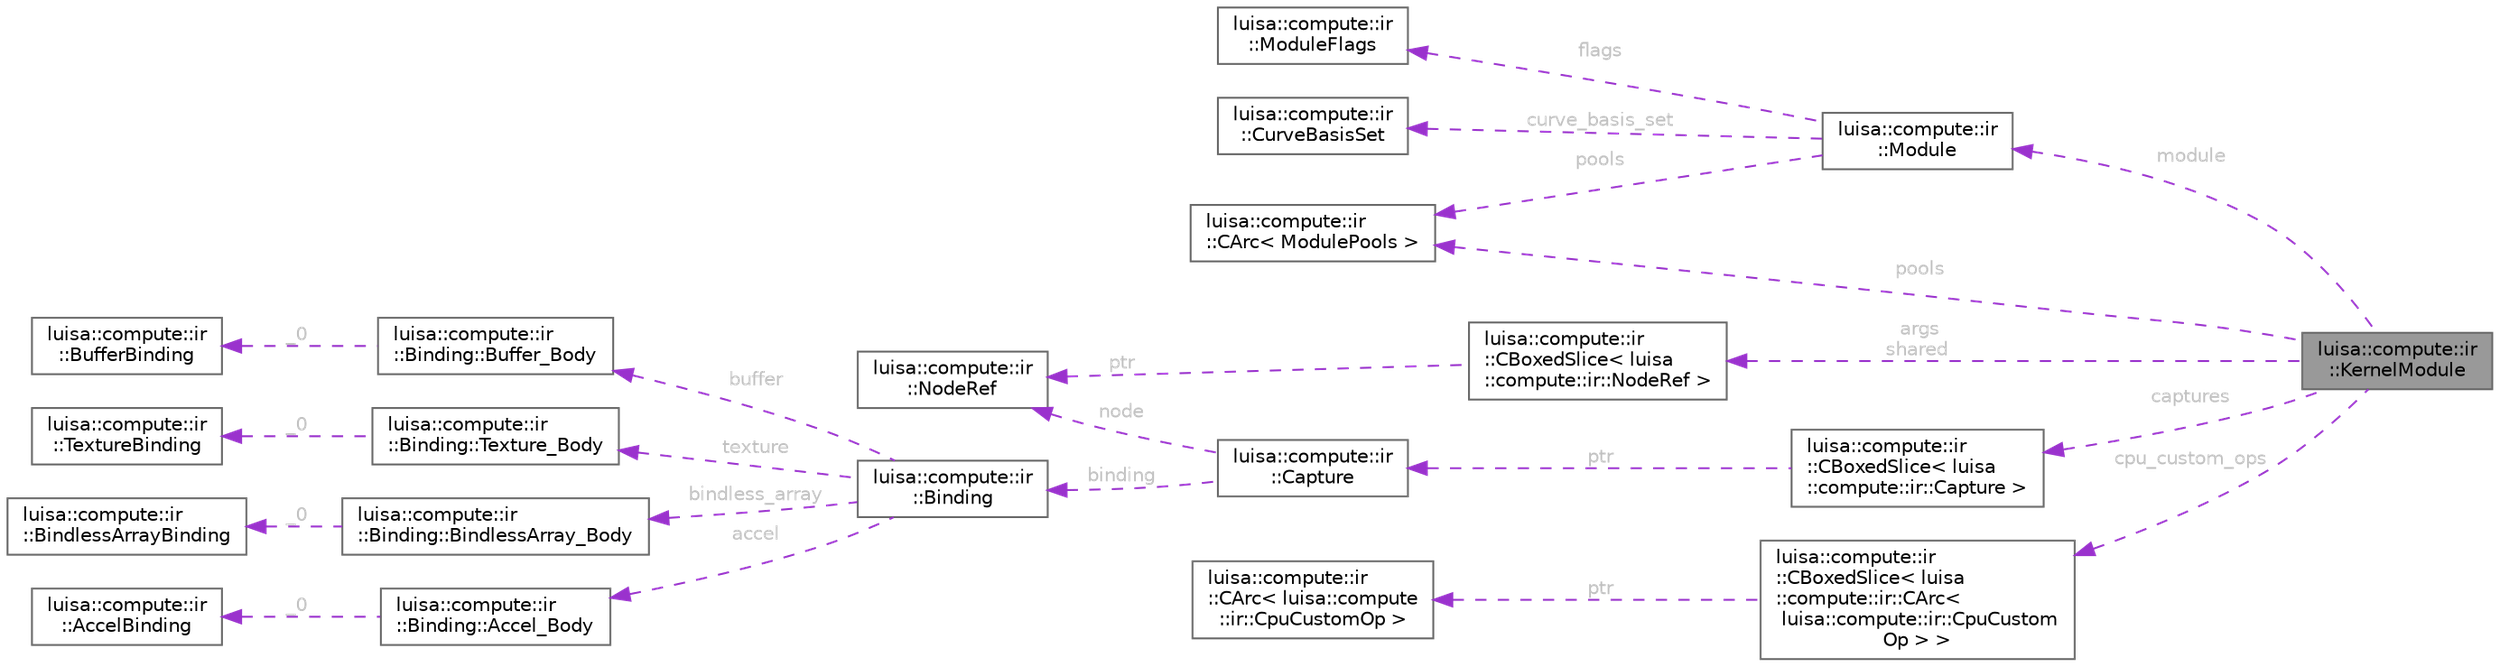 digraph "luisa::compute::ir::KernelModule"
{
 // LATEX_PDF_SIZE
  bgcolor="transparent";
  edge [fontname=Helvetica,fontsize=10,labelfontname=Helvetica,labelfontsize=10];
  node [fontname=Helvetica,fontsize=10,shape=box,height=0.2,width=0.4];
  rankdir="LR";
  Node1 [id="Node000001",label="luisa::compute::ir\l::KernelModule",height=0.2,width=0.4,color="gray40", fillcolor="grey60", style="filled", fontcolor="black",tooltip=" "];
  Node2 -> Node1 [id="edge1_Node000001_Node000002",dir="back",color="darkorchid3",style="dashed",tooltip=" ",label=" module",fontcolor="grey" ];
  Node2 [id="Node000002",label="luisa::compute::ir\l::Module",height=0.2,width=0.4,color="gray40", fillcolor="white", style="filled",URL="$structluisa_1_1compute_1_1ir_1_1_module.html",tooltip=" "];
  Node3 -> Node2 [id="edge2_Node000002_Node000003",dir="back",color="darkorchid3",style="dashed",tooltip=" ",label=" flags",fontcolor="grey" ];
  Node3 [id="Node000003",label="luisa::compute::ir\l::ModuleFlags",height=0.2,width=0.4,color="gray40", fillcolor="white", style="filled",URL="$structluisa_1_1compute_1_1ir_1_1_module_flags.html",tooltip=" "];
  Node4 -> Node2 [id="edge3_Node000002_Node000004",dir="back",color="darkorchid3",style="dashed",tooltip=" ",label=" curve_basis_set",fontcolor="grey" ];
  Node4 [id="Node000004",label="luisa::compute::ir\l::CurveBasisSet",height=0.2,width=0.4,color="gray40", fillcolor="white", style="filled",URL="$structluisa_1_1compute_1_1ir_1_1_curve_basis_set.html",tooltip=" "];
  Node5 -> Node2 [id="edge4_Node000002_Node000005",dir="back",color="darkorchid3",style="dashed",tooltip=" ",label=" pools",fontcolor="grey" ];
  Node5 [id="Node000005",label="luisa::compute::ir\l::CArc\< ModulePools \>",height=0.2,width=0.4,color="gray40", fillcolor="white", style="filled",URL="$structluisa_1_1compute_1_1ir_1_1_c_arc.html",tooltip=" "];
  Node6 -> Node1 [id="edge5_Node000001_Node000006",dir="back",color="darkorchid3",style="dashed",tooltip=" ",label=" captures",fontcolor="grey" ];
  Node6 [id="Node000006",label="luisa::compute::ir\l::CBoxedSlice\< luisa\l::compute::ir::Capture \>",height=0.2,width=0.4,color="gray40", fillcolor="white", style="filled",URL="$structluisa_1_1compute_1_1ir_1_1_c_boxed_slice.html",tooltip=" "];
  Node7 -> Node6 [id="edge6_Node000006_Node000007",dir="back",color="darkorchid3",style="dashed",tooltip=" ",label=" ptr",fontcolor="grey" ];
  Node7 [id="Node000007",label="luisa::compute::ir\l::Capture",height=0.2,width=0.4,color="gray40", fillcolor="white", style="filled",URL="$structluisa_1_1compute_1_1ir_1_1_capture.html",tooltip=" "];
  Node8 -> Node7 [id="edge7_Node000007_Node000008",dir="back",color="darkorchid3",style="dashed",tooltip=" ",label=" node",fontcolor="grey" ];
  Node8 [id="Node000008",label="luisa::compute::ir\l::NodeRef",height=0.2,width=0.4,color="gray40", fillcolor="white", style="filled",URL="$structluisa_1_1compute_1_1ir_1_1_node_ref.html",tooltip=" "];
  Node9 -> Node7 [id="edge8_Node000007_Node000009",dir="back",color="darkorchid3",style="dashed",tooltip=" ",label=" binding",fontcolor="grey" ];
  Node9 [id="Node000009",label="luisa::compute::ir\l::Binding",height=0.2,width=0.4,color="gray40", fillcolor="white", style="filled",URL="$structluisa_1_1compute_1_1ir_1_1_binding.html",tooltip=" "];
  Node10 -> Node9 [id="edge9_Node000009_Node000010",dir="back",color="darkorchid3",style="dashed",tooltip=" ",label=" buffer",fontcolor="grey" ];
  Node10 [id="Node000010",label="luisa::compute::ir\l::Binding::Buffer_Body",height=0.2,width=0.4,color="gray40", fillcolor="white", style="filled",URL="$structluisa_1_1compute_1_1ir_1_1_binding_1_1_buffer___body.html",tooltip=" "];
  Node11 -> Node10 [id="edge10_Node000010_Node000011",dir="back",color="darkorchid3",style="dashed",tooltip=" ",label=" _0",fontcolor="grey" ];
  Node11 [id="Node000011",label="luisa::compute::ir\l::BufferBinding",height=0.2,width=0.4,color="gray40", fillcolor="white", style="filled",URL="$structluisa_1_1compute_1_1ir_1_1_buffer_binding.html",tooltip=" "];
  Node12 -> Node9 [id="edge11_Node000009_Node000012",dir="back",color="darkorchid3",style="dashed",tooltip=" ",label=" texture",fontcolor="grey" ];
  Node12 [id="Node000012",label="luisa::compute::ir\l::Binding::Texture_Body",height=0.2,width=0.4,color="gray40", fillcolor="white", style="filled",URL="$structluisa_1_1compute_1_1ir_1_1_binding_1_1_texture___body.html",tooltip=" "];
  Node13 -> Node12 [id="edge12_Node000012_Node000013",dir="back",color="darkorchid3",style="dashed",tooltip=" ",label=" _0",fontcolor="grey" ];
  Node13 [id="Node000013",label="luisa::compute::ir\l::TextureBinding",height=0.2,width=0.4,color="gray40", fillcolor="white", style="filled",URL="$structluisa_1_1compute_1_1ir_1_1_texture_binding.html",tooltip=" "];
  Node14 -> Node9 [id="edge13_Node000009_Node000014",dir="back",color="darkorchid3",style="dashed",tooltip=" ",label=" bindless_array",fontcolor="grey" ];
  Node14 [id="Node000014",label="luisa::compute::ir\l::Binding::BindlessArray_Body",height=0.2,width=0.4,color="gray40", fillcolor="white", style="filled",URL="$structluisa_1_1compute_1_1ir_1_1_binding_1_1_bindless_array___body.html",tooltip=" "];
  Node15 -> Node14 [id="edge14_Node000014_Node000015",dir="back",color="darkorchid3",style="dashed",tooltip=" ",label=" _0",fontcolor="grey" ];
  Node15 [id="Node000015",label="luisa::compute::ir\l::BindlessArrayBinding",height=0.2,width=0.4,color="gray40", fillcolor="white", style="filled",URL="$structluisa_1_1compute_1_1ir_1_1_bindless_array_binding.html",tooltip=" "];
  Node16 -> Node9 [id="edge15_Node000009_Node000016",dir="back",color="darkorchid3",style="dashed",tooltip=" ",label=" accel",fontcolor="grey" ];
  Node16 [id="Node000016",label="luisa::compute::ir\l::Binding::Accel_Body",height=0.2,width=0.4,color="gray40", fillcolor="white", style="filled",URL="$structluisa_1_1compute_1_1ir_1_1_binding_1_1_accel___body.html",tooltip=" "];
  Node17 -> Node16 [id="edge16_Node000016_Node000017",dir="back",color="darkorchid3",style="dashed",tooltip=" ",label=" _0",fontcolor="grey" ];
  Node17 [id="Node000017",label="luisa::compute::ir\l::AccelBinding",height=0.2,width=0.4,color="gray40", fillcolor="white", style="filled",URL="$structluisa_1_1compute_1_1ir_1_1_accel_binding.html",tooltip=" "];
  Node18 -> Node1 [id="edge17_Node000001_Node000018",dir="back",color="darkorchid3",style="dashed",tooltip=" ",label=" args\nshared",fontcolor="grey" ];
  Node18 [id="Node000018",label="luisa::compute::ir\l::CBoxedSlice\< luisa\l::compute::ir::NodeRef \>",height=0.2,width=0.4,color="gray40", fillcolor="white", style="filled",URL="$structluisa_1_1compute_1_1ir_1_1_c_boxed_slice.html",tooltip=" "];
  Node8 -> Node18 [id="edge18_Node000018_Node000008",dir="back",color="darkorchid3",style="dashed",tooltip=" ",label=" ptr",fontcolor="grey" ];
  Node19 -> Node1 [id="edge19_Node000001_Node000019",dir="back",color="darkorchid3",style="dashed",tooltip=" ",label=" cpu_custom_ops",fontcolor="grey" ];
  Node19 [id="Node000019",label="luisa::compute::ir\l::CBoxedSlice\< luisa\l::compute::ir::CArc\<\l luisa::compute::ir::CpuCustom\lOp \> \>",height=0.2,width=0.4,color="gray40", fillcolor="white", style="filled",URL="$structluisa_1_1compute_1_1ir_1_1_c_boxed_slice.html",tooltip=" "];
  Node20 -> Node19 [id="edge20_Node000019_Node000020",dir="back",color="darkorchid3",style="dashed",tooltip=" ",label=" ptr",fontcolor="grey" ];
  Node20 [id="Node000020",label="luisa::compute::ir\l::CArc\< luisa::compute\l::ir::CpuCustomOp \>",height=0.2,width=0.4,color="gray40", fillcolor="white", style="filled",URL="$structluisa_1_1compute_1_1ir_1_1_c_arc.html",tooltip=" "];
  Node5 -> Node1 [id="edge21_Node000001_Node000005",dir="back",color="darkorchid3",style="dashed",tooltip=" ",label=" pools",fontcolor="grey" ];
}
